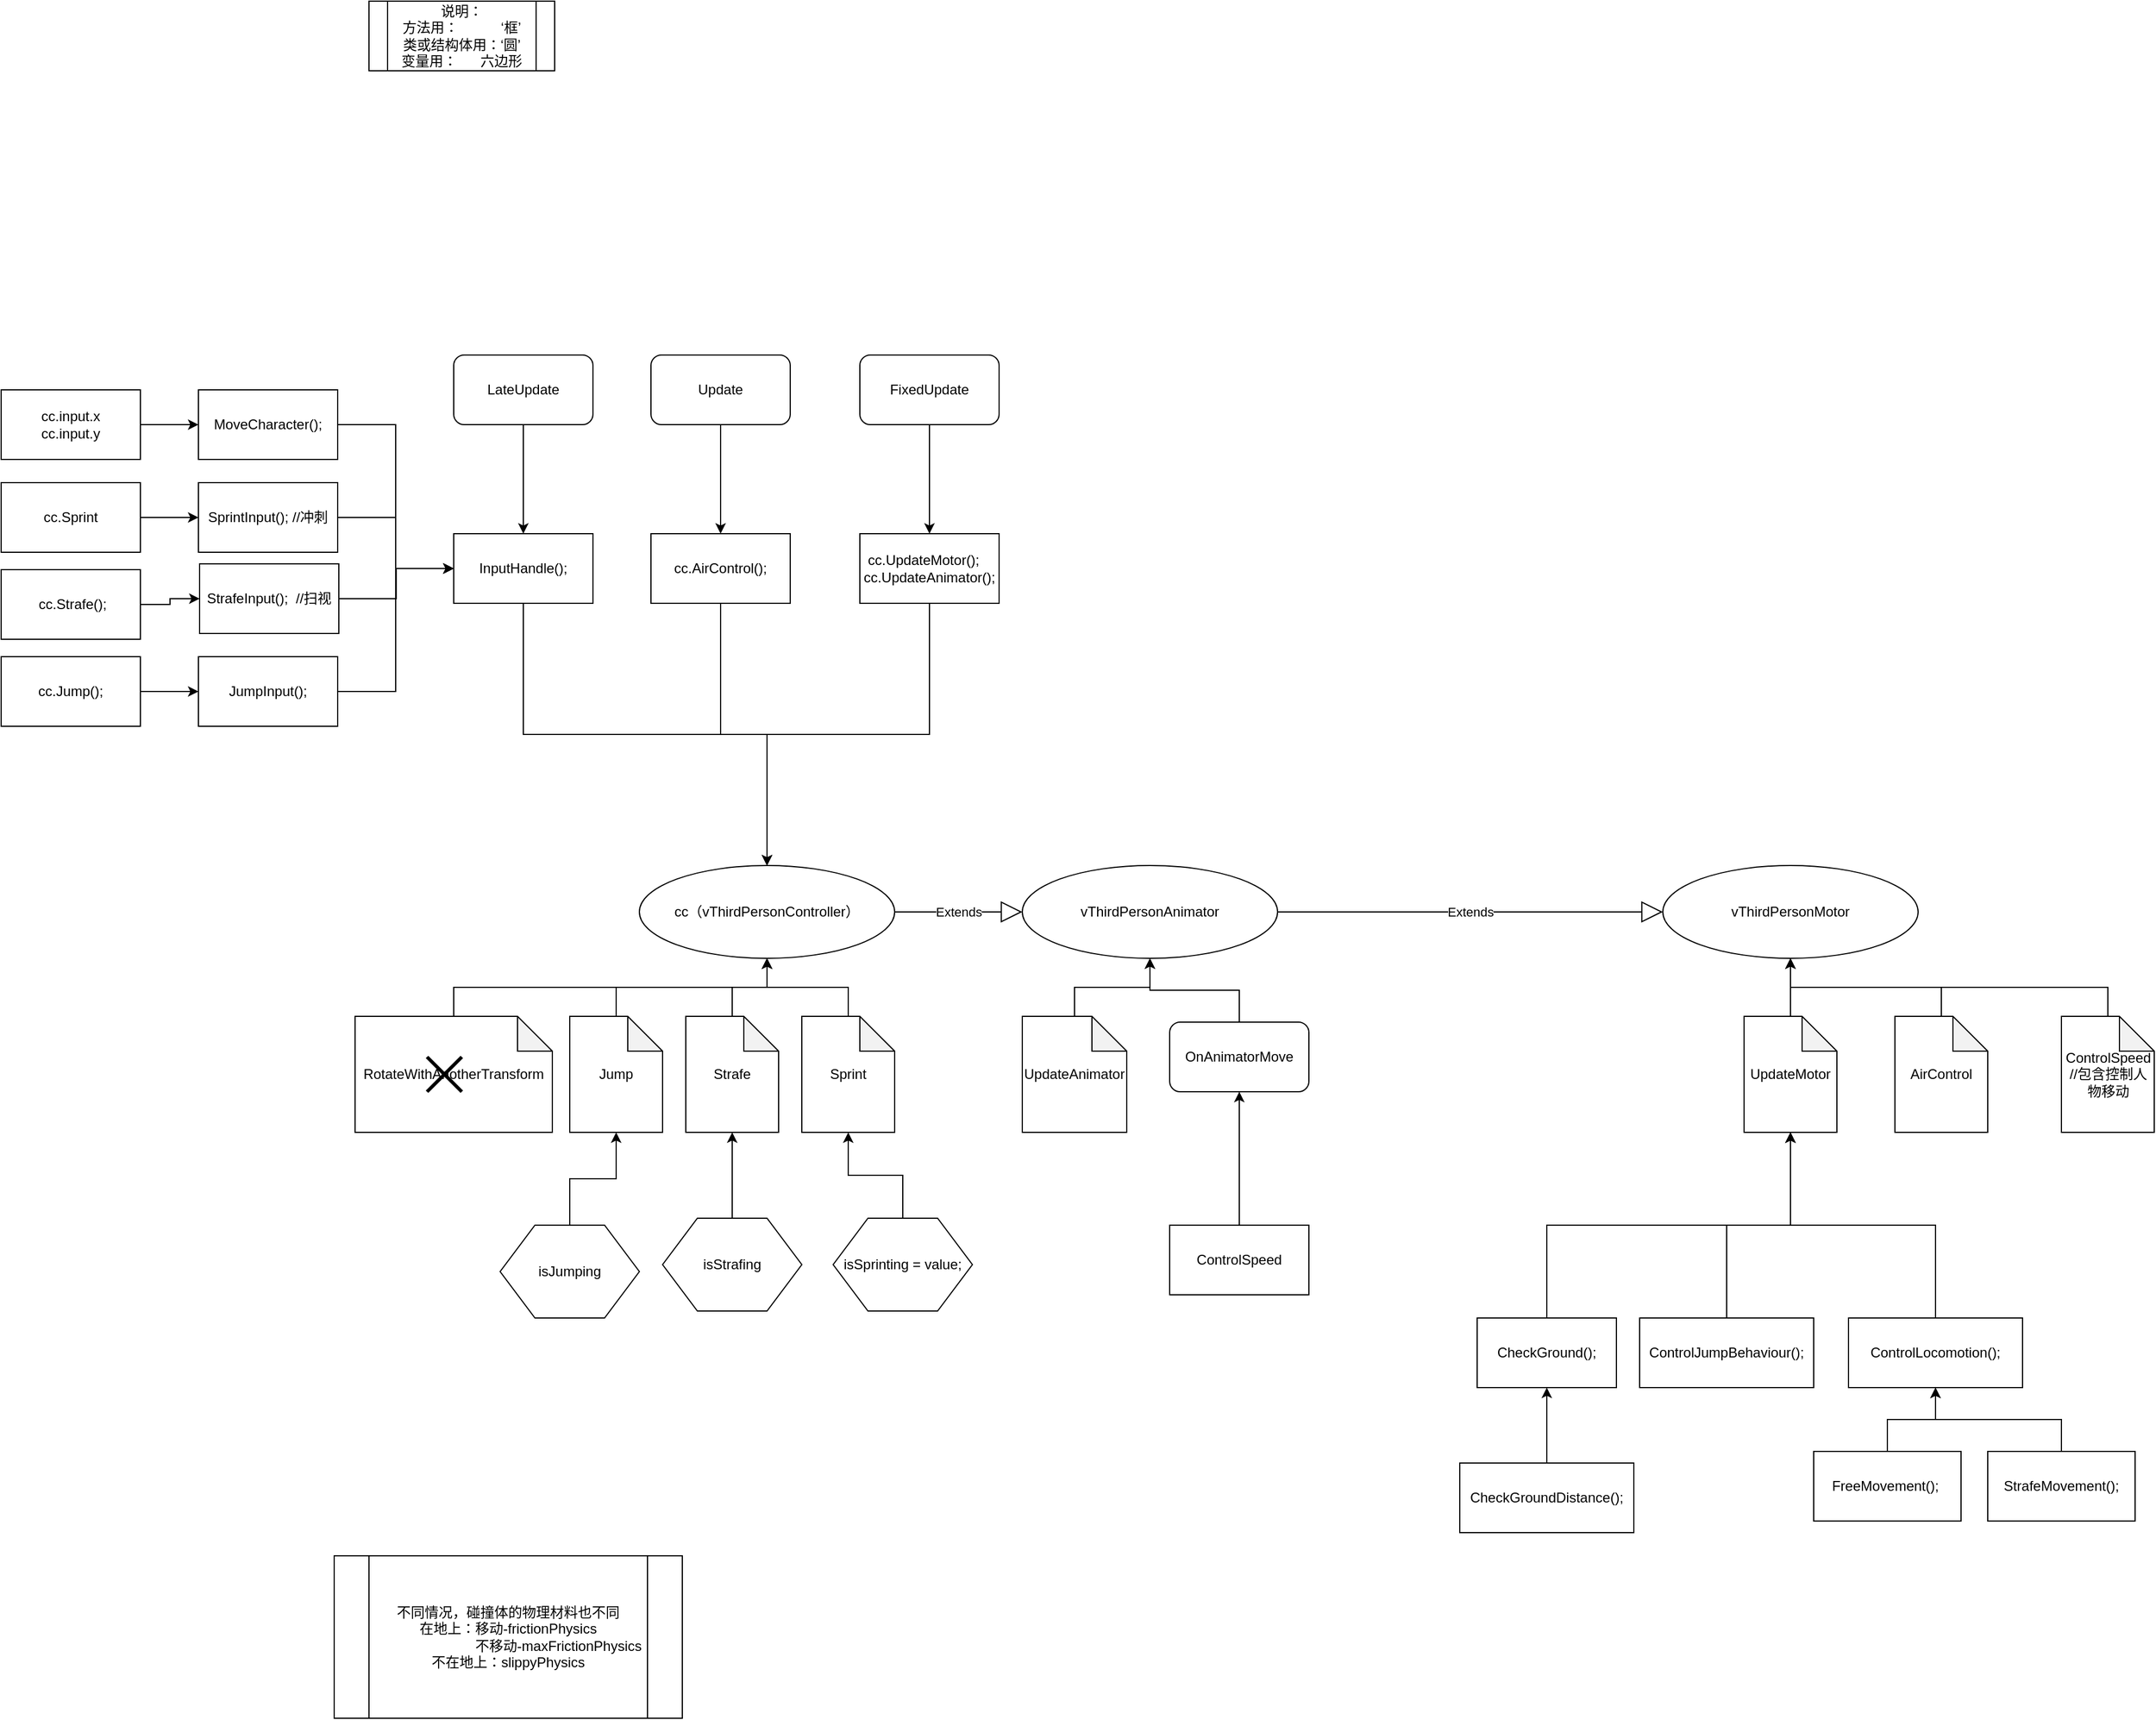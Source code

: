 <mxfile version="11.1.4" type="github"><diagram id="2dFwiKK55NF4ptUmv9AD" name="Page-1"><mxGraphModel dx="2782" dy="936" grid="1" gridSize="10" guides="1" tooltips="1" connect="1" arrows="1" fold="1" page="1" pageScale="1" pageWidth="827" pageHeight="1169" math="0" shadow="0"><root><mxCell id="0"/><mxCell id="1" parent="0"/><mxCell id="Vn7hb42DPbCnJ6SrZNW7-16" style="edgeStyle=orthogonalEdgeStyle;rounded=0;orthogonalLoop=1;jettySize=auto;html=1;exitX=0.5;exitY=1;exitDx=0;exitDy=0;" parent="1" source="Vn7hb42DPbCnJ6SrZNW7-1" target="Vn7hb42DPbCnJ6SrZNW7-4" edge="1"><mxGeometry relative="1" as="geometry"/></mxCell><mxCell id="Vn7hb42DPbCnJ6SrZNW7-1" value="LateUpdate" style="rounded=1;whiteSpace=wrap;html=1;" parent="1" vertex="1"><mxGeometry x="-437" y="425" width="120" height="60" as="geometry"/></mxCell><mxCell id="Vn7hb42DPbCnJ6SrZNW7-18" style="edgeStyle=orthogonalEdgeStyle;rounded=0;orthogonalLoop=1;jettySize=auto;html=1;exitX=0.5;exitY=1;exitDx=0;exitDy=0;" parent="1" source="Vn7hb42DPbCnJ6SrZNW7-2" target="Vn7hb42DPbCnJ6SrZNW7-6" edge="1"><mxGeometry relative="1" as="geometry"/></mxCell><mxCell id="Vn7hb42DPbCnJ6SrZNW7-2" value="Update" style="rounded=1;whiteSpace=wrap;html=1;" parent="1" vertex="1"><mxGeometry x="-267" y="425" width="120" height="60" as="geometry"/></mxCell><mxCell id="Vn7hb42DPbCnJ6SrZNW7-19" style="edgeStyle=orthogonalEdgeStyle;rounded=0;orthogonalLoop=1;jettySize=auto;html=1;exitX=0.5;exitY=1;exitDx=0;exitDy=0;" parent="1" source="Vn7hb42DPbCnJ6SrZNW7-3" target="Vn7hb42DPbCnJ6SrZNW7-7" edge="1"><mxGeometry relative="1" as="geometry"/></mxCell><mxCell id="Vn7hb42DPbCnJ6SrZNW7-3" value="FixedUpdate" style="rounded=1;whiteSpace=wrap;html=1;" parent="1" vertex="1"><mxGeometry x="-87" y="425" width="120" height="60" as="geometry"/></mxCell><mxCell id="Vn7hb42DPbCnJ6SrZNW7-55" style="edgeStyle=orthogonalEdgeStyle;rounded=0;orthogonalLoop=1;jettySize=auto;html=1;exitX=0.5;exitY=1;exitDx=0;exitDy=0;" parent="1" source="Vn7hb42DPbCnJ6SrZNW7-4" target="Vn7hb42DPbCnJ6SrZNW7-11" edge="1"><mxGeometry relative="1" as="geometry"/></mxCell><mxCell id="Vn7hb42DPbCnJ6SrZNW7-4" value="InputHandle();" style="rounded=0;whiteSpace=wrap;html=1;" parent="1" vertex="1"><mxGeometry x="-437" y="579" width="120" height="60" as="geometry"/></mxCell><mxCell id="Vn7hb42DPbCnJ6SrZNW7-13" style="edgeStyle=orthogonalEdgeStyle;rounded=0;orthogonalLoop=1;jettySize=auto;html=1;exitX=0.5;exitY=1;exitDx=0;exitDy=0;" parent="1" source="Vn7hb42DPbCnJ6SrZNW7-6" target="Vn7hb42DPbCnJ6SrZNW7-11" edge="1"><mxGeometry relative="1" as="geometry"/></mxCell><mxCell id="Vn7hb42DPbCnJ6SrZNW7-6" value="cc.AirControl();" style="rounded=0;whiteSpace=wrap;html=1;" parent="1" vertex="1"><mxGeometry x="-267" y="579" width="120" height="60" as="geometry"/></mxCell><mxCell id="Vn7hb42DPbCnJ6SrZNW7-14" style="edgeStyle=orthogonalEdgeStyle;rounded=0;orthogonalLoop=1;jettySize=auto;html=1;" parent="1" source="Vn7hb42DPbCnJ6SrZNW7-7" target="Vn7hb42DPbCnJ6SrZNW7-11" edge="1"><mxGeometry relative="1" as="geometry"/></mxCell><mxCell id="Vn7hb42DPbCnJ6SrZNW7-7" value="&lt;div&gt;cc.UpdateMotor();&amp;nbsp; &amp;nbsp;&lt;/div&gt;&lt;div&gt;cc.UpdateAnimator();&lt;/div&gt;" style="rounded=0;whiteSpace=wrap;html=1;" parent="1" vertex="1"><mxGeometry x="-87" y="579" width="120" height="60" as="geometry"/></mxCell><mxCell id="Vn7hb42DPbCnJ6SrZNW7-11" value="cc（vThirdPersonController）" style="ellipse;whiteSpace=wrap;html=1;" parent="1" vertex="1"><mxGeometry x="-277" y="865" width="220" height="80" as="geometry"/></mxCell><mxCell id="Vn7hb42DPbCnJ6SrZNW7-26" value="Extends" style="endArrow=block;endSize=16;endFill=0;html=1;exitX=1;exitY=0.5;exitDx=0;exitDy=0;" parent="1" source="Vn7hb42DPbCnJ6SrZNW7-11" target="Vn7hb42DPbCnJ6SrZNW7-27" edge="1"><mxGeometry width="160" relative="1" as="geometry"><mxPoint x="-457" y="965" as="sourcePoint"/><mxPoint x="33" y="905" as="targetPoint"/></mxGeometry></mxCell><mxCell id="Vn7hb42DPbCnJ6SrZNW7-27" value="vThirdPersonAnimator" style="ellipse;whiteSpace=wrap;html=1;" parent="1" vertex="1"><mxGeometry x="53" y="865" width="220" height="80" as="geometry"/></mxCell><mxCell id="Vn7hb42DPbCnJ6SrZNW7-28" value="vThirdPersonMotor" style="ellipse;whiteSpace=wrap;html=1;" parent="1" vertex="1"><mxGeometry x="605" y="865" width="220" height="80" as="geometry"/></mxCell><mxCell id="Vn7hb42DPbCnJ6SrZNW7-29" value="Extends" style="endArrow=block;endSize=16;endFill=0;html=1;" parent="1" source="Vn7hb42DPbCnJ6SrZNW7-27" target="Vn7hb42DPbCnJ6SrZNW7-28" edge="1"><mxGeometry width="160" relative="1" as="geometry"><mxPoint x="293" y="905" as="sourcePoint"/><mxPoint x="403" y="905" as="targetPoint"/></mxGeometry></mxCell><mxCell id="Vn7hb42DPbCnJ6SrZNW7-37" style="edgeStyle=orthogonalEdgeStyle;rounded=0;orthogonalLoop=1;jettySize=auto;html=1;exitX=0.5;exitY=0;exitDx=0;exitDy=0;exitPerimeter=0;" parent="1" source="Vn7hb42DPbCnJ6SrZNW7-31" target="Vn7hb42DPbCnJ6SrZNW7-11" edge="1"><mxGeometry relative="1" as="geometry"/></mxCell><mxCell id="Vn7hb42DPbCnJ6SrZNW7-31" value="Jump" style="shape=note;whiteSpace=wrap;html=1;backgroundOutline=1;darkOpacity=0.05;" parent="1" vertex="1"><mxGeometry x="-337" y="995" width="80" height="100" as="geometry"/></mxCell><mxCell id="Vn7hb42DPbCnJ6SrZNW7-38" style="edgeStyle=orthogonalEdgeStyle;rounded=0;orthogonalLoop=1;jettySize=auto;html=1;exitX=0.5;exitY=0;exitDx=0;exitDy=0;exitPerimeter=0;" parent="1" source="Vn7hb42DPbCnJ6SrZNW7-33" target="Vn7hb42DPbCnJ6SrZNW7-11" edge="1"><mxGeometry relative="1" as="geometry"/></mxCell><mxCell id="Vn7hb42DPbCnJ6SrZNW7-33" value="Strafe" style="shape=note;whiteSpace=wrap;html=1;backgroundOutline=1;darkOpacity=0.05;" parent="1" vertex="1"><mxGeometry x="-237" y="995" width="80" height="100" as="geometry"/></mxCell><mxCell id="Vn7hb42DPbCnJ6SrZNW7-39" style="edgeStyle=orthogonalEdgeStyle;rounded=0;orthogonalLoop=1;jettySize=auto;html=1;exitX=0.5;exitY=0;exitDx=0;exitDy=0;exitPerimeter=0;" parent="1" source="Vn7hb42DPbCnJ6SrZNW7-34" target="Vn7hb42DPbCnJ6SrZNW7-11" edge="1"><mxGeometry relative="1" as="geometry"/></mxCell><mxCell id="Vn7hb42DPbCnJ6SrZNW7-34" value="Sprint" style="shape=note;whiteSpace=wrap;html=1;backgroundOutline=1;darkOpacity=0.05;" parent="1" vertex="1"><mxGeometry x="-137" y="995" width="80" height="100" as="geometry"/></mxCell><mxCell id="Vn7hb42DPbCnJ6SrZNW7-42" style="edgeStyle=orthogonalEdgeStyle;rounded=0;orthogonalLoop=1;jettySize=auto;html=1;exitX=0.5;exitY=0;exitDx=0;exitDy=0;exitPerimeter=0;" parent="1" source="Vn7hb42DPbCnJ6SrZNW7-40" target="Vn7hb42DPbCnJ6SrZNW7-27" edge="1"><mxGeometry relative="1" as="geometry"/></mxCell><mxCell id="Vn7hb42DPbCnJ6SrZNW7-40" value="UpdateAnimator" style="shape=note;whiteSpace=wrap;html=1;backgroundOutline=1;darkOpacity=0.05;" parent="1" vertex="1"><mxGeometry x="53" y="995" width="90" height="100" as="geometry"/></mxCell><mxCell id="Vn7hb42DPbCnJ6SrZNW7-43" style="edgeStyle=orthogonalEdgeStyle;rounded=0;orthogonalLoop=1;jettySize=auto;html=1;exitX=0.5;exitY=0;exitDx=0;exitDy=0;" parent="1" source="I0mejyqPsWUQ9HfX0LYH-27" target="Vn7hb42DPbCnJ6SrZNW7-27" edge="1"><mxGeometry relative="1" as="geometry"><mxPoint x="223" y="995" as="sourcePoint"/></mxGeometry></mxCell><mxCell id="Vn7hb42DPbCnJ6SrZNW7-46" value="说明：&lt;br&gt;方法用：&amp;nbsp; &amp;nbsp; &amp;nbsp; &amp;nbsp; &amp;nbsp; &amp;nbsp;‘框’&lt;br&gt;类或结构体用：‘圆’&lt;br&gt;变量用：&amp;nbsp; &amp;nbsp; &amp;nbsp; 六边形" style="shape=process;whiteSpace=wrap;html=1;backgroundOutline=1;" parent="1" vertex="1"><mxGeometry x="-510" y="120" width="160" height="60" as="geometry"/></mxCell><mxCell id="Vn7hb42DPbCnJ6SrZNW7-63" style="edgeStyle=orthogonalEdgeStyle;rounded=0;orthogonalLoop=1;jettySize=auto;html=1;exitX=1;exitY=0.5;exitDx=0;exitDy=0;" parent="1" source="Vn7hb42DPbCnJ6SrZNW7-47" target="Vn7hb42DPbCnJ6SrZNW7-4" edge="1"><mxGeometry relative="1" as="geometry"><Array as="points"><mxPoint x="-487" y="715"/><mxPoint x="-487" y="609"/></Array></mxGeometry></mxCell><mxCell id="Vn7hb42DPbCnJ6SrZNW7-47" value="&lt;div&gt;&lt;span&gt;JumpInput();&lt;/span&gt;&lt;br&gt;&lt;/div&gt;" style="rounded=0;whiteSpace=wrap;html=1;" parent="1" vertex="1"><mxGeometry x="-657" y="685" width="120" height="60" as="geometry"/></mxCell><mxCell id="Vn7hb42DPbCnJ6SrZNW7-59" style="edgeStyle=orthogonalEdgeStyle;rounded=0;orthogonalLoop=1;jettySize=auto;html=1;exitX=1;exitY=0.5;exitDx=0;exitDy=0;entryX=0;entryY=0.5;entryDx=0;entryDy=0;" parent="1" source="Vn7hb42DPbCnJ6SrZNW7-52" target="Vn7hb42DPbCnJ6SrZNW7-4" edge="1"><mxGeometry relative="1" as="geometry"/></mxCell><mxCell id="Vn7hb42DPbCnJ6SrZNW7-52" value="&lt;div style=&quot;white-space: normal&quot;&gt;MoveCharacter();&lt;/div&gt;" style="rounded=0;whiteSpace=wrap;html=1;" parent="1" vertex="1"><mxGeometry x="-657" y="455" width="120" height="60" as="geometry"/></mxCell><mxCell id="Vn7hb42DPbCnJ6SrZNW7-60" style="edgeStyle=orthogonalEdgeStyle;rounded=0;orthogonalLoop=1;jettySize=auto;html=1;exitX=1;exitY=0.5;exitDx=0;exitDy=0;" parent="1" source="Vn7hb42DPbCnJ6SrZNW7-53" target="Vn7hb42DPbCnJ6SrZNW7-4" edge="1"><mxGeometry relative="1" as="geometry"/></mxCell><mxCell id="Vn7hb42DPbCnJ6SrZNW7-53" value="&lt;div style=&quot;white-space: normal&quot;&gt;&lt;div&gt;SprintInput(); //冲刺&lt;/div&gt;&lt;/div&gt;" style="rounded=0;whiteSpace=wrap;html=1;" parent="1" vertex="1"><mxGeometry x="-657" y="535" width="120" height="60" as="geometry"/></mxCell><mxCell id="Vn7hb42DPbCnJ6SrZNW7-61" style="edgeStyle=orthogonalEdgeStyle;rounded=0;orthogonalLoop=1;jettySize=auto;html=1;exitX=1;exitY=0.5;exitDx=0;exitDy=0;" parent="1" source="Vn7hb42DPbCnJ6SrZNW7-54" target="Vn7hb42DPbCnJ6SrZNW7-4" edge="1"><mxGeometry relative="1" as="geometry"/></mxCell><mxCell id="Vn7hb42DPbCnJ6SrZNW7-54" value="&lt;div style=&quot;white-space: normal&quot;&gt;&lt;div&gt;StrafeInput();&amp;nbsp; //扫视&lt;/div&gt;&lt;/div&gt;" style="rounded=0;whiteSpace=wrap;html=1;" parent="1" vertex="1"><mxGeometry x="-656" y="605" width="120" height="60" as="geometry"/></mxCell><mxCell id="Vn7hb42DPbCnJ6SrZNW7-71" style="edgeStyle=orthogonalEdgeStyle;rounded=0;orthogonalLoop=1;jettySize=auto;html=1;exitX=1;exitY=0.5;exitDx=0;exitDy=0;" parent="1" source="Vn7hb42DPbCnJ6SrZNW7-64" target="Vn7hb42DPbCnJ6SrZNW7-47" edge="1"><mxGeometry relative="1" as="geometry"/></mxCell><mxCell id="Vn7hb42DPbCnJ6SrZNW7-64" value="&lt;div&gt;cc.Jump();&lt;br&gt;&lt;/div&gt;" style="rounded=0;whiteSpace=wrap;html=1;" parent="1" vertex="1"><mxGeometry x="-827" y="685" width="120" height="60" as="geometry"/></mxCell><mxCell id="Vn7hb42DPbCnJ6SrZNW7-68" style="edgeStyle=orthogonalEdgeStyle;rounded=0;orthogonalLoop=1;jettySize=auto;html=1;exitX=1;exitY=0.5;exitDx=0;exitDy=0;" parent="1" source="Vn7hb42DPbCnJ6SrZNW7-65" target="Vn7hb42DPbCnJ6SrZNW7-52" edge="1"><mxGeometry relative="1" as="geometry"/></mxCell><mxCell id="Vn7hb42DPbCnJ6SrZNW7-65" value="&lt;div style=&quot;white-space: normal&quot;&gt;&lt;div&gt;cc.input.x&lt;/div&gt;&lt;div&gt;cc.input.y&lt;/div&gt;&lt;/div&gt;" style="rounded=0;whiteSpace=wrap;html=1;" parent="1" vertex="1"><mxGeometry x="-827" y="455" width="120" height="60" as="geometry"/></mxCell><mxCell id="Vn7hb42DPbCnJ6SrZNW7-70" style="edgeStyle=orthogonalEdgeStyle;rounded=0;orthogonalLoop=1;jettySize=auto;html=1;exitX=1;exitY=0.5;exitDx=0;exitDy=0;" parent="1" source="Vn7hb42DPbCnJ6SrZNW7-66" target="Vn7hb42DPbCnJ6SrZNW7-54" edge="1"><mxGeometry relative="1" as="geometry"/></mxCell><mxCell id="Vn7hb42DPbCnJ6SrZNW7-66" value="&lt;div style=&quot;white-space: normal&quot;&gt;&lt;div&gt;&amp;nbsp;cc.Strafe();&lt;/div&gt;&lt;/div&gt;" style="rounded=0;whiteSpace=wrap;html=1;" parent="1" vertex="1"><mxGeometry x="-827" y="610" width="120" height="60" as="geometry"/></mxCell><mxCell id="Vn7hb42DPbCnJ6SrZNW7-69" style="edgeStyle=orthogonalEdgeStyle;rounded=0;orthogonalLoop=1;jettySize=auto;html=1;exitX=1;exitY=0.5;exitDx=0;exitDy=0;" parent="1" source="Vn7hb42DPbCnJ6SrZNW7-67" target="Vn7hb42DPbCnJ6SrZNW7-53" edge="1"><mxGeometry relative="1" as="geometry"/></mxCell><mxCell id="Vn7hb42DPbCnJ6SrZNW7-67" value="&lt;div style=&quot;white-space: normal&quot;&gt;&lt;div&gt;cc.Sprint&lt;/div&gt;&lt;/div&gt;" style="rounded=0;whiteSpace=wrap;html=1;" parent="1" vertex="1"><mxGeometry x="-827" y="535" width="120" height="60" as="geometry"/></mxCell><mxCell id="Vn7hb42DPbCnJ6SrZNW7-73" style="edgeStyle=orthogonalEdgeStyle;rounded=0;orthogonalLoop=1;jettySize=auto;html=1;exitX=0.5;exitY=0;exitDx=0;exitDy=0;exitPerimeter=0;" parent="1" source="Vn7hb42DPbCnJ6SrZNW7-72" target="Vn7hb42DPbCnJ6SrZNW7-28" edge="1"><mxGeometry relative="1" as="geometry"/></mxCell><mxCell id="Vn7hb42DPbCnJ6SrZNW7-72" value="UpdateMotor" style="shape=note;whiteSpace=wrap;html=1;backgroundOutline=1;darkOpacity=0.05;" parent="1" vertex="1"><mxGeometry x="675" y="995" width="80" height="100" as="geometry"/></mxCell><mxCell id="I0mejyqPsWUQ9HfX0LYH-2" style="edgeStyle=orthogonalEdgeStyle;rounded=0;orthogonalLoop=1;jettySize=auto;html=1;exitX=0.5;exitY=0;exitDx=0;exitDy=0;exitPerimeter=0;" edge="1" parent="1" source="I0mejyqPsWUQ9HfX0LYH-1" target="Vn7hb42DPbCnJ6SrZNW7-11"><mxGeometry relative="1" as="geometry"/></mxCell><mxCell id="I0mejyqPsWUQ9HfX0LYH-1" value="RotateWithAnotherTransform" style="shape=note;whiteSpace=wrap;html=1;backgroundOutline=1;darkOpacity=0.05;" vertex="1" parent="1"><mxGeometry x="-522" y="995" width="170" height="100" as="geometry"/></mxCell><mxCell id="I0mejyqPsWUQ9HfX0LYH-4" style="edgeStyle=orthogonalEdgeStyle;rounded=0;orthogonalLoop=1;jettySize=auto;html=1;exitX=0.5;exitY=0;exitDx=0;exitDy=0;exitPerimeter=0;" edge="1" parent="1" source="I0mejyqPsWUQ9HfX0LYH-3" target="Vn7hb42DPbCnJ6SrZNW7-28"><mxGeometry relative="1" as="geometry"/></mxCell><mxCell id="I0mejyqPsWUQ9HfX0LYH-3" value="AirControl" style="shape=note;whiteSpace=wrap;html=1;backgroundOutline=1;darkOpacity=0.05;" vertex="1" parent="1"><mxGeometry x="805" y="995" width="80" height="100" as="geometry"/></mxCell><mxCell id="I0mejyqPsWUQ9HfX0LYH-10" style="edgeStyle=orthogonalEdgeStyle;rounded=0;orthogonalLoop=1;jettySize=auto;html=1;exitX=0.5;exitY=0;exitDx=0;exitDy=0;" edge="1" parent="1" source="I0mejyqPsWUQ9HfX0LYH-5" target="Vn7hb42DPbCnJ6SrZNW7-72"><mxGeometry relative="1" as="geometry"/></mxCell><mxCell id="I0mejyqPsWUQ9HfX0LYH-5" value="CheckGround();" style="rounded=0;whiteSpace=wrap;html=1;" vertex="1" parent="1"><mxGeometry x="445" y="1255" width="120" height="60" as="geometry"/></mxCell><mxCell id="I0mejyqPsWUQ9HfX0LYH-9" style="edgeStyle=orthogonalEdgeStyle;rounded=0;orthogonalLoop=1;jettySize=auto;html=1;exitX=0.5;exitY=0;exitDx=0;exitDy=0;" edge="1" parent="1" source="I0mejyqPsWUQ9HfX0LYH-6" target="Vn7hb42DPbCnJ6SrZNW7-72"><mxGeometry relative="1" as="geometry"/></mxCell><mxCell id="I0mejyqPsWUQ9HfX0LYH-6" value="ControlJumpBehaviour();" style="rounded=0;whiteSpace=wrap;html=1;" vertex="1" parent="1"><mxGeometry x="585" y="1255" width="150" height="60" as="geometry"/></mxCell><mxCell id="I0mejyqPsWUQ9HfX0LYH-8" style="edgeStyle=orthogonalEdgeStyle;rounded=0;orthogonalLoop=1;jettySize=auto;html=1;exitX=0.5;exitY=0;exitDx=0;exitDy=0;" edge="1" parent="1" source="I0mejyqPsWUQ9HfX0LYH-7" target="Vn7hb42DPbCnJ6SrZNW7-72"><mxGeometry relative="1" as="geometry"/></mxCell><mxCell id="I0mejyqPsWUQ9HfX0LYH-7" value="ControlLocomotion();" style="rounded=0;whiteSpace=wrap;html=1;" vertex="1" parent="1"><mxGeometry x="765" y="1255" width="150" height="60" as="geometry"/></mxCell><mxCell id="I0mejyqPsWUQ9HfX0LYH-13" style="edgeStyle=orthogonalEdgeStyle;rounded=0;orthogonalLoop=1;jettySize=auto;html=1;exitX=0.5;exitY=0;exitDx=0;exitDy=0;" edge="1" parent="1" source="I0mejyqPsWUQ9HfX0LYH-12" target="I0mejyqPsWUQ9HfX0LYH-5"><mxGeometry relative="1" as="geometry"/></mxCell><mxCell id="I0mejyqPsWUQ9HfX0LYH-12" value="CheckGroundDistance();" style="rounded=0;whiteSpace=wrap;html=1;" vertex="1" parent="1"><mxGeometry x="430" y="1380" width="150" height="60" as="geometry"/></mxCell><mxCell id="I0mejyqPsWUQ9HfX0LYH-16" style="edgeStyle=orthogonalEdgeStyle;rounded=0;orthogonalLoop=1;jettySize=auto;html=1;exitX=0.5;exitY=0;exitDx=0;exitDy=0;" edge="1" parent="1" source="I0mejyqPsWUQ9HfX0LYH-14" target="I0mejyqPsWUQ9HfX0LYH-7"><mxGeometry relative="1" as="geometry"/></mxCell><mxCell id="I0mejyqPsWUQ9HfX0LYH-14" value="FreeMovement();&amp;nbsp;" style="rounded=0;whiteSpace=wrap;html=1;" vertex="1" parent="1"><mxGeometry x="735" y="1370" width="127" height="60" as="geometry"/></mxCell><mxCell id="I0mejyqPsWUQ9HfX0LYH-17" style="edgeStyle=orthogonalEdgeStyle;rounded=0;orthogonalLoop=1;jettySize=auto;html=1;exitX=0.5;exitY=0;exitDx=0;exitDy=0;" edge="1" parent="1" source="I0mejyqPsWUQ9HfX0LYH-15" target="I0mejyqPsWUQ9HfX0LYH-7"><mxGeometry relative="1" as="geometry"/></mxCell><mxCell id="I0mejyqPsWUQ9HfX0LYH-15" value="StrafeMovement();" style="rounded=0;whiteSpace=wrap;html=1;" vertex="1" parent="1"><mxGeometry x="885" y="1370" width="127" height="60" as="geometry"/></mxCell><mxCell id="I0mejyqPsWUQ9HfX0LYH-20" style="edgeStyle=orthogonalEdgeStyle;rounded=0;orthogonalLoop=1;jettySize=auto;html=1;exitX=0.5;exitY=0;exitDx=0;exitDy=0;" edge="1" parent="1" source="I0mejyqPsWUQ9HfX0LYH-19" target="Vn7hb42DPbCnJ6SrZNW7-33"><mxGeometry relative="1" as="geometry"/></mxCell><mxCell id="I0mejyqPsWUQ9HfX0LYH-19" value="isStrafing" style="shape=hexagon;perimeter=hexagonPerimeter2;whiteSpace=wrap;html=1;" vertex="1" parent="1"><mxGeometry x="-257" y="1169" width="120" height="80" as="geometry"/></mxCell><mxCell id="I0mejyqPsWUQ9HfX0LYH-22" style="edgeStyle=orthogonalEdgeStyle;rounded=0;orthogonalLoop=1;jettySize=auto;html=1;exitX=0.5;exitY=0;exitDx=0;exitDy=0;" edge="1" parent="1" source="I0mejyqPsWUQ9HfX0LYH-21" target="Vn7hb42DPbCnJ6SrZNW7-34"><mxGeometry relative="1" as="geometry"/></mxCell><mxCell id="I0mejyqPsWUQ9HfX0LYH-21" value="isSprinting = value;" style="shape=hexagon;perimeter=hexagonPerimeter2;whiteSpace=wrap;html=1;" vertex="1" parent="1"><mxGeometry x="-110" y="1169" width="120" height="80" as="geometry"/></mxCell><mxCell id="I0mejyqPsWUQ9HfX0LYH-24" style="edgeStyle=orthogonalEdgeStyle;rounded=0;orthogonalLoop=1;jettySize=auto;html=1;exitX=0.5;exitY=0;exitDx=0;exitDy=0;" edge="1" parent="1" source="I0mejyqPsWUQ9HfX0LYH-23" target="Vn7hb42DPbCnJ6SrZNW7-31"><mxGeometry relative="1" as="geometry"/></mxCell><mxCell id="I0mejyqPsWUQ9HfX0LYH-23" value="isJumping" style="shape=hexagon;perimeter=hexagonPerimeter2;whiteSpace=wrap;html=1;" vertex="1" parent="1"><mxGeometry x="-397" y="1175" width="120" height="80" as="geometry"/></mxCell><mxCell id="I0mejyqPsWUQ9HfX0LYH-25" value="" style="shape=umlDestroy;whiteSpace=wrap;html=1;strokeWidth=3;" vertex="1" parent="1"><mxGeometry x="-460" y="1030" width="30" height="30" as="geometry"/></mxCell><mxCell id="I0mejyqPsWUQ9HfX0LYH-26" value="不同情况，碰撞体的物理材料也不同&lt;br&gt;在地上：移动-frictionPhysics&lt;br&gt;&amp;nbsp; &amp;nbsp; &amp;nbsp; &amp;nbsp; &amp;nbsp; &amp;nbsp; &amp;nbsp; &amp;nbsp; &amp;nbsp; &amp;nbsp; &amp;nbsp; &amp;nbsp; &amp;nbsp; 不移动-maxFrictionPhysics&lt;br&gt;不在地上：slippyPhysics" style="shape=process;whiteSpace=wrap;html=1;backgroundOutline=1;" vertex="1" parent="1"><mxGeometry x="-540" y="1460" width="300" height="140" as="geometry"/></mxCell><mxCell id="I0mejyqPsWUQ9HfX0LYH-27" value="&lt;span style=&quot;white-space: normal&quot;&gt;OnAnimatorMove&lt;/span&gt;" style="rounded=1;whiteSpace=wrap;html=1;" vertex="1" parent="1"><mxGeometry x="180" y="1000" width="120" height="60" as="geometry"/></mxCell><mxCell id="I0mejyqPsWUQ9HfX0LYH-30" style="edgeStyle=orthogonalEdgeStyle;rounded=0;orthogonalLoop=1;jettySize=auto;html=1;exitX=0.5;exitY=0;exitDx=0;exitDy=0;" edge="1" parent="1" source="I0mejyqPsWUQ9HfX0LYH-28" target="I0mejyqPsWUQ9HfX0LYH-27"><mxGeometry relative="1" as="geometry"/></mxCell><mxCell id="I0mejyqPsWUQ9HfX0LYH-28" value="ControlSpeed" style="rounded=0;whiteSpace=wrap;html=1;" vertex="1" parent="1"><mxGeometry x="180" y="1175" width="120" height="60" as="geometry"/></mxCell><mxCell id="I0mejyqPsWUQ9HfX0LYH-32" style="edgeStyle=orthogonalEdgeStyle;rounded=0;orthogonalLoop=1;jettySize=auto;html=1;exitX=0.5;exitY=0;exitDx=0;exitDy=0;exitPerimeter=0;" edge="1" parent="1" source="I0mejyqPsWUQ9HfX0LYH-31" target="Vn7hb42DPbCnJ6SrZNW7-28"><mxGeometry relative="1" as="geometry"/></mxCell><mxCell id="I0mejyqPsWUQ9HfX0LYH-31" value="ControlSpeed&lt;br&gt;//包含控制人物移动" style="shape=note;whiteSpace=wrap;html=1;backgroundOutline=1;darkOpacity=0.05;" vertex="1" parent="1"><mxGeometry x="948.5" y="995" width="80" height="100" as="geometry"/></mxCell></root></mxGraphModel></diagram></mxfile>